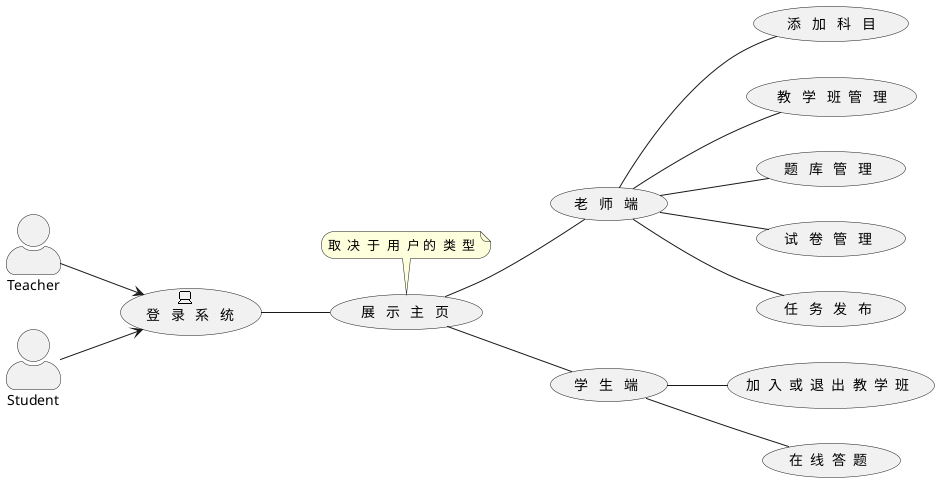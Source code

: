 @startuml Usecase
left to right direction
skinparam actorStyle awesome
skinparam RoundCorner 25
actor Teacher as tc
    usecase "老   师   端" as tcsys
    usecase "   登   录   系   统" as sys <<$archimate/device>>
    usecase " 展   示   主   页" as page
    usecase "  添   加   科   目" as sub
    usecase "  教   学   班  管   理" as cl
    usecase "题   库   管   理" as ques
    usecase "试   卷   管   理" as exam
    usecase "任   务   发   布" as task
actor Student as st
    usecase "学   生   端" as stsys
    usecase "加  入  或  退  出  教  学  班" as classes
    usecase "在  线  答  题" as quesAns
tc --> sys 
st --> sys
sys -- page
page -- tcsys
page -- stsys 
tcsys -- sub
tcsys -- cl
tcsys -- ques
tcsys -- exam
tcsys -- task
stsys -- classes
stsys -- quesAns
note top of page
取  决  于  用  户 的  类  型
end note
@enduml